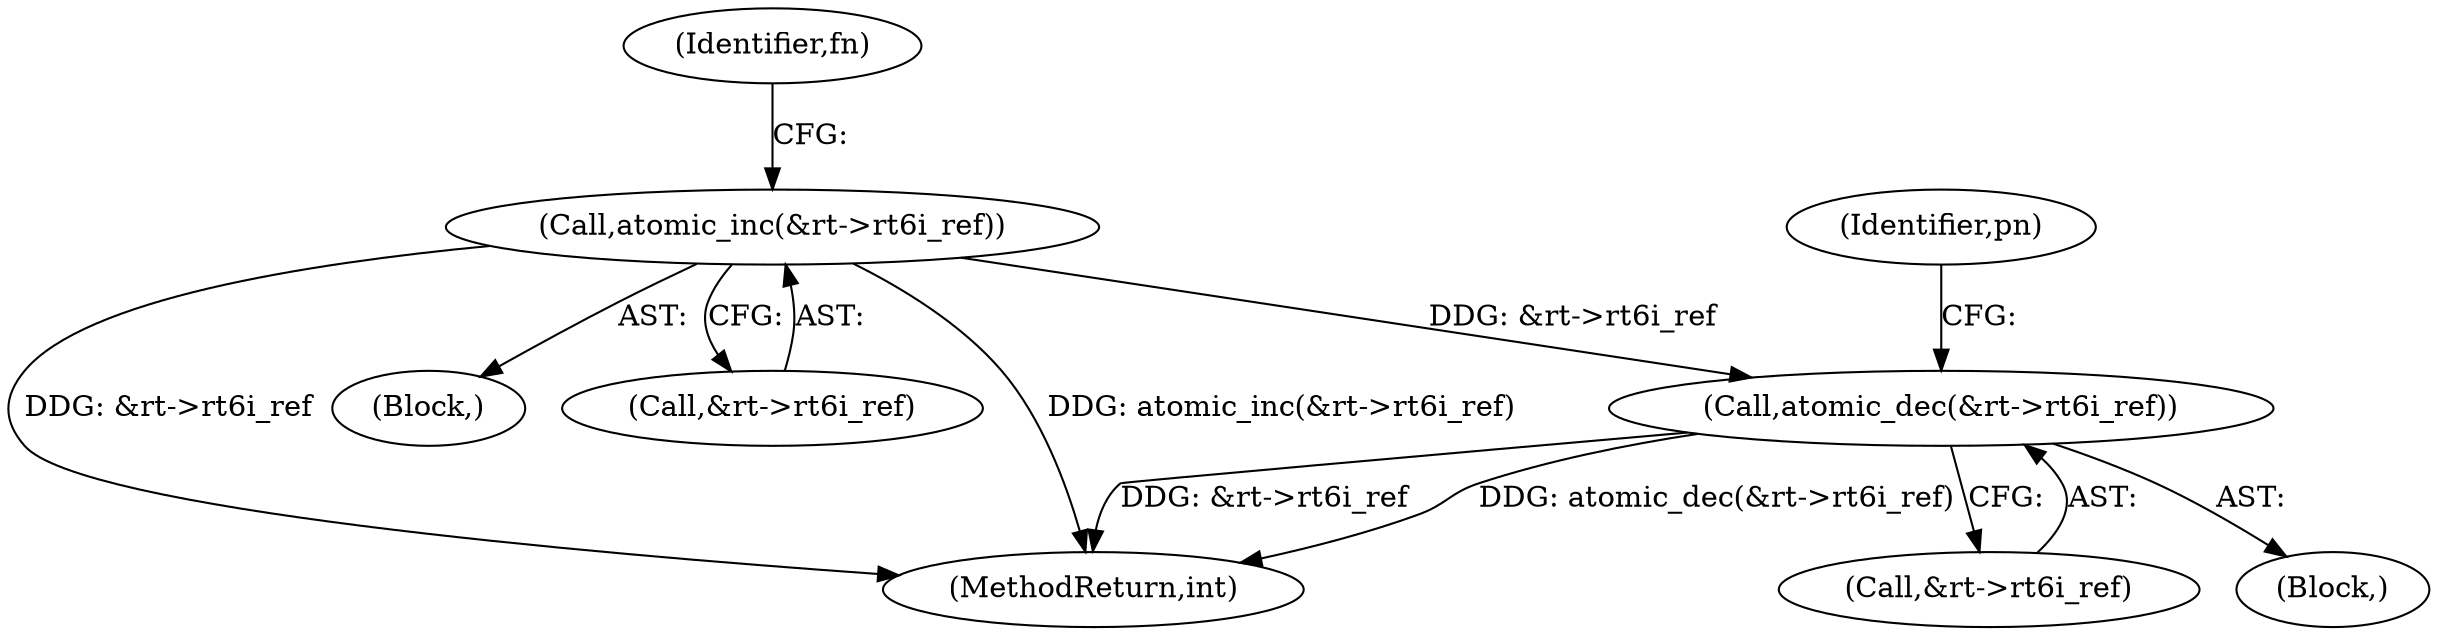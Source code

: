 digraph "0_linux_ae7b4e1f213aa659aedf9c6ecad0bf5f0476e1e2@pointer" {
"1000334" [label="(Call,atomic_dec(&rt->rt6i_ref))"];
"1000278" [label="(Call,atomic_inc(&rt->rt6i_ref))"];
"1000426" [label="(MethodReturn,int)"];
"1000284" [label="(Identifier,fn)"];
"1000328" [label="(Block,)"];
"1000342" [label="(Identifier,pn)"];
"1000334" [label="(Call,atomic_dec(&rt->rt6i_ref))"];
"1000272" [label="(Block,)"];
"1000335" [label="(Call,&rt->rt6i_ref)"];
"1000279" [label="(Call,&rt->rt6i_ref)"];
"1000278" [label="(Call,atomic_inc(&rt->rt6i_ref))"];
"1000334" -> "1000328"  [label="AST: "];
"1000334" -> "1000335"  [label="CFG: "];
"1000335" -> "1000334"  [label="AST: "];
"1000342" -> "1000334"  [label="CFG: "];
"1000334" -> "1000426"  [label="DDG: atomic_dec(&rt->rt6i_ref)"];
"1000334" -> "1000426"  [label="DDG: &rt->rt6i_ref"];
"1000278" -> "1000334"  [label="DDG: &rt->rt6i_ref"];
"1000278" -> "1000272"  [label="AST: "];
"1000278" -> "1000279"  [label="CFG: "];
"1000279" -> "1000278"  [label="AST: "];
"1000284" -> "1000278"  [label="CFG: "];
"1000278" -> "1000426"  [label="DDG: atomic_inc(&rt->rt6i_ref)"];
"1000278" -> "1000426"  [label="DDG: &rt->rt6i_ref"];
}

